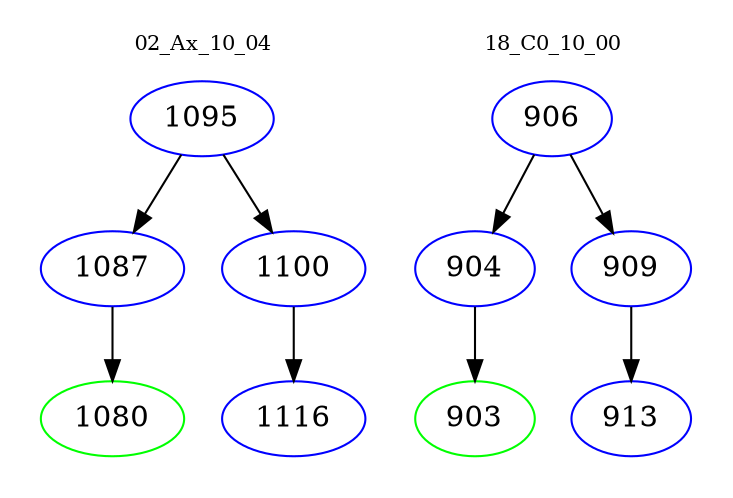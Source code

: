 digraph{
subgraph cluster_0 {
color = white
label = "02_Ax_10_04";
fontsize=10;
T0_1095 [label="1095", color="blue"]
T0_1095 -> T0_1087 [color="black"]
T0_1087 [label="1087", color="blue"]
T0_1087 -> T0_1080 [color="black"]
T0_1080 [label="1080", color="green"]
T0_1095 -> T0_1100 [color="black"]
T0_1100 [label="1100", color="blue"]
T0_1100 -> T0_1116 [color="black"]
T0_1116 [label="1116", color="blue"]
}
subgraph cluster_1 {
color = white
label = "18_C0_10_00";
fontsize=10;
T1_906 [label="906", color="blue"]
T1_906 -> T1_904 [color="black"]
T1_904 [label="904", color="blue"]
T1_904 -> T1_903 [color="black"]
T1_903 [label="903", color="green"]
T1_906 -> T1_909 [color="black"]
T1_909 [label="909", color="blue"]
T1_909 -> T1_913 [color="black"]
T1_913 [label="913", color="blue"]
}
}
